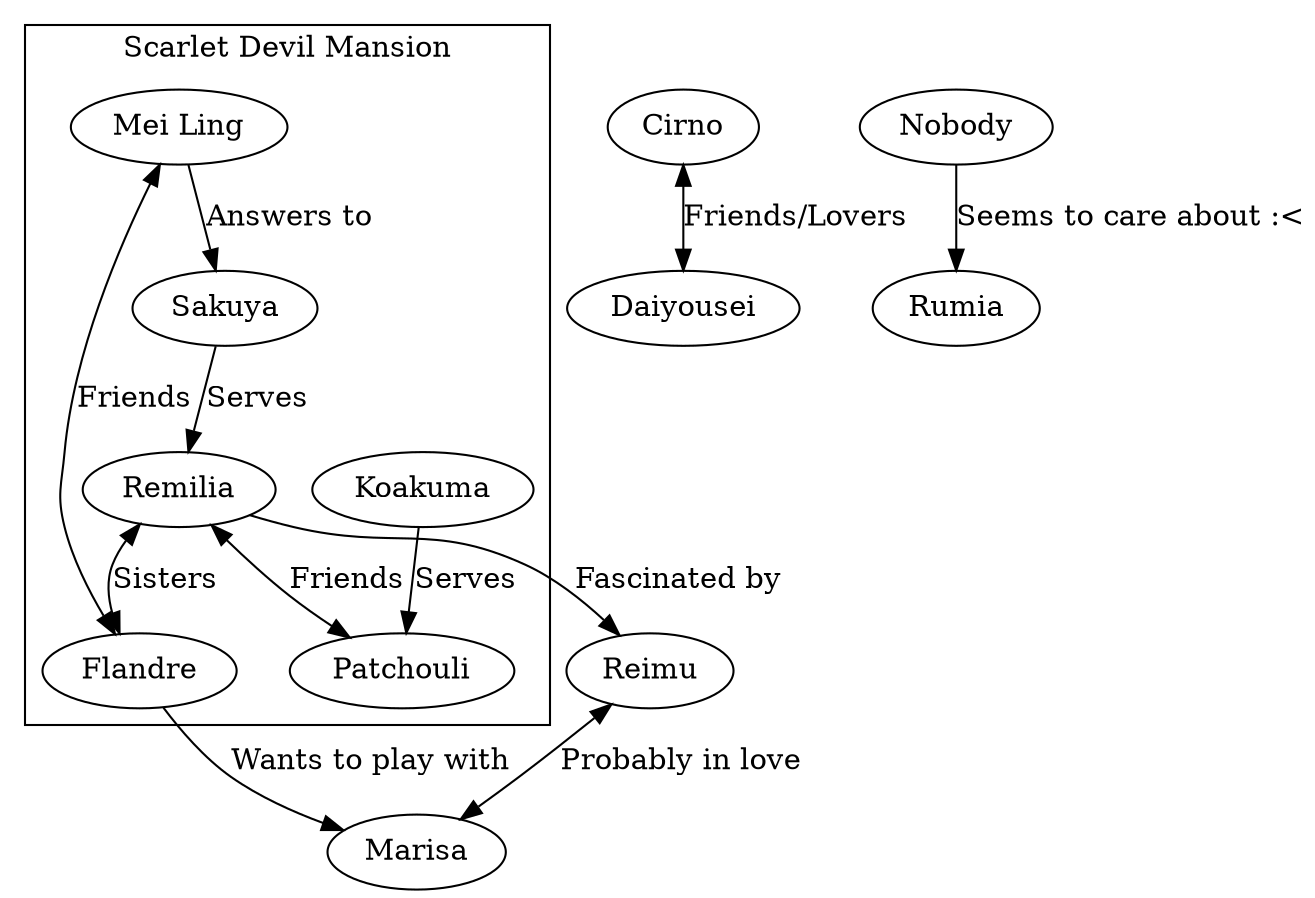 digraph G {
	"Reimu" -> "Marisa" [ label = "Probably in love" dir="both"]
	subgraph cluster_sdm {
		label = "Scarlet Devil Mansion"
		"Sakuya" -> "Remilia" [ label = "Serves" ]
		"Mei Ling" -> "Sakuya" [ label = "Answers to" ]
		"Remilia" -> "Patchouli" [ label = "Friends" dir="both"]
		"Koakuma" -> "Patchouli" [ label = "Serves"]
		"Remilia" -> "Flandre" [ label = "Sisters" dir="both"]
		"Mei Ling" -> "Flandre" [ label = "Friends" dir="both" ]
	}
	"Remilia" -> "Reimu" [ label = "Fascinated by"]
	"Flandre" -> "Marisa" [ label = "Wants to play with"]
	"Cirno" -> "Daiyousei" [ label = "Friends/Lovers" dir="both"]
	"Nobody" -> "Rumia" [ label = "Seems to care about :<" ]
}

